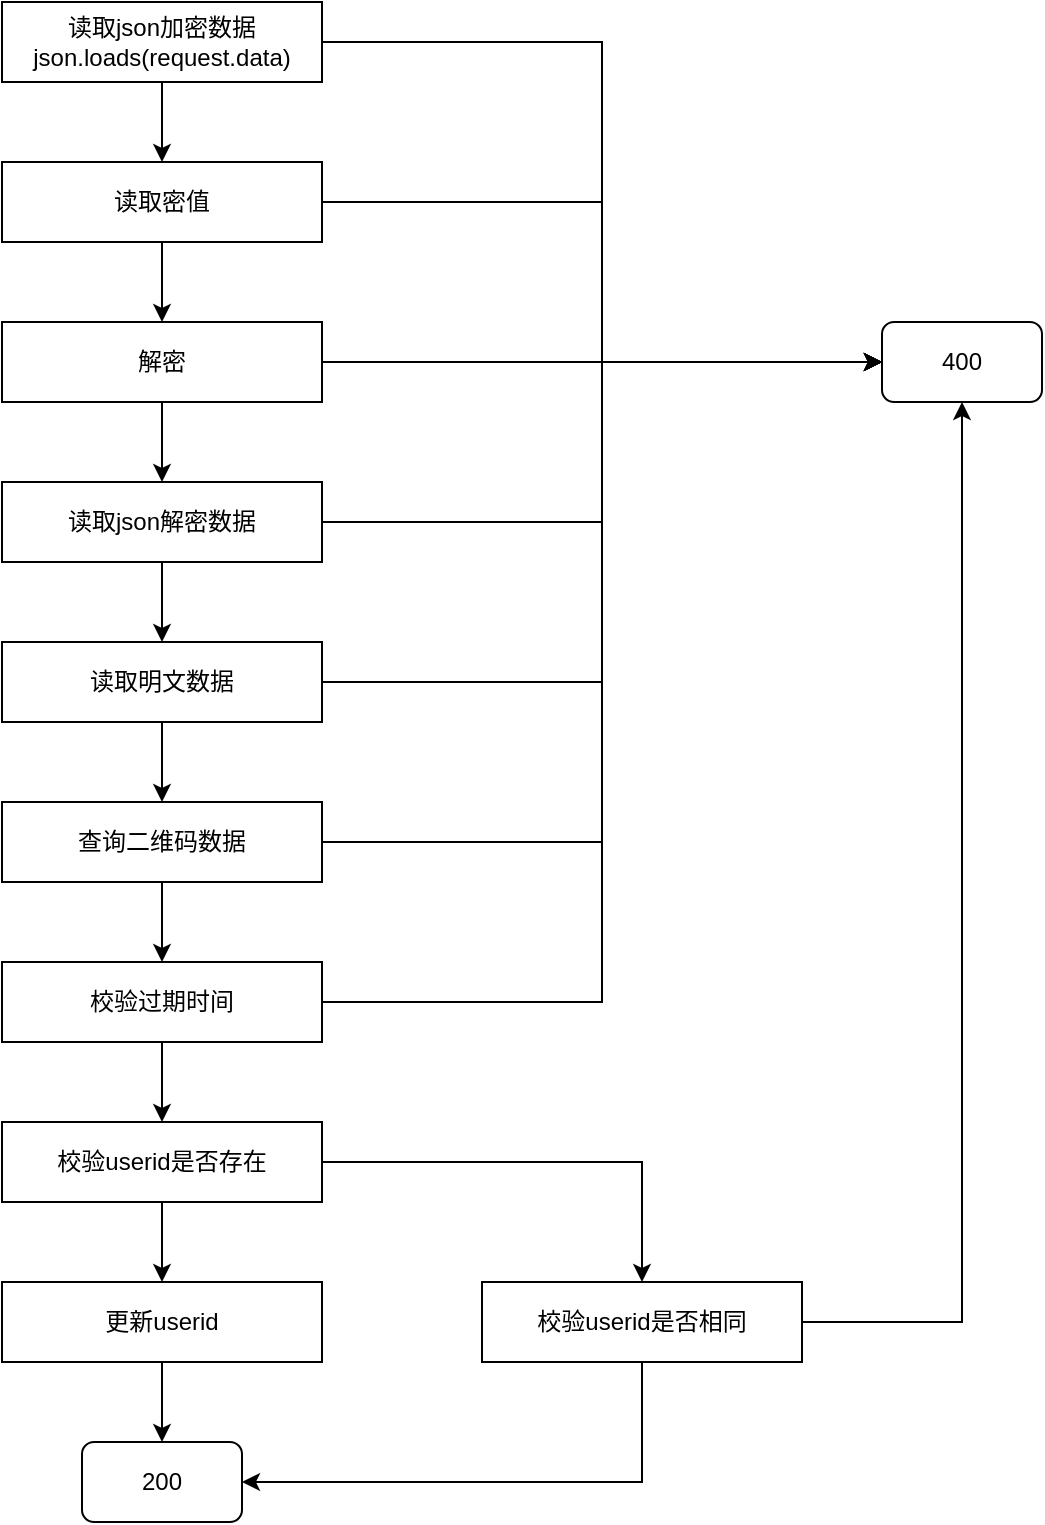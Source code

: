 <mxfile version="11.0.7" type="github"><diagram id="L-oLsiYQcjQ13oMjQjYE" name="Page-1"><mxGraphModel dx="877" dy="1114" grid="1" gridSize="10" guides="1" tooltips="1" connect="1" arrows="1" fold="1" page="1" pageScale="1" pageWidth="827" pageHeight="1169" math="0" shadow="0"><root><mxCell id="0"/><mxCell id="1" parent="0"/><mxCell id="vGKPgjD-eS3L-2w1g8SJ-2" style="edgeStyle=orthogonalEdgeStyle;rounded=0;orthogonalLoop=1;jettySize=auto;html=1;" edge="1" parent="1" source="Tbp3Wm5YXYJxmbsnP99_-1" target="vGKPgjD-eS3L-2w1g8SJ-1"><mxGeometry relative="1" as="geometry"/></mxCell><mxCell id="vGKPgjD-eS3L-2w1g8SJ-14" style="edgeStyle=orthogonalEdgeStyle;rounded=0;orthogonalLoop=1;jettySize=auto;html=1;entryX=0;entryY=0.5;entryDx=0;entryDy=0;" edge="1" parent="1" source="Tbp3Wm5YXYJxmbsnP99_-1" target="vGKPgjD-eS3L-2w1g8SJ-13"><mxGeometry relative="1" as="geometry"/></mxCell><mxCell id="Tbp3Wm5YXYJxmbsnP99_-1" value="读取json加密数据&lt;br&gt;json.loads(request.data)" style="rounded=0;whiteSpace=wrap;html=1;" parent="1" vertex="1"><mxGeometry x="280" y="40" width="160" height="40" as="geometry"/></mxCell><mxCell id="vGKPgjD-eS3L-2w1g8SJ-4" style="edgeStyle=orthogonalEdgeStyle;rounded=0;orthogonalLoop=1;jettySize=auto;html=1;entryX=0.5;entryY=0;entryDx=0;entryDy=0;" edge="1" parent="1" source="vGKPgjD-eS3L-2w1g8SJ-1" target="vGKPgjD-eS3L-2w1g8SJ-3"><mxGeometry relative="1" as="geometry"/></mxCell><mxCell id="vGKPgjD-eS3L-2w1g8SJ-15" style="edgeStyle=orthogonalEdgeStyle;rounded=0;orthogonalLoop=1;jettySize=auto;html=1;entryX=0;entryY=0.5;entryDx=0;entryDy=0;" edge="1" parent="1" source="vGKPgjD-eS3L-2w1g8SJ-1" target="vGKPgjD-eS3L-2w1g8SJ-13"><mxGeometry relative="1" as="geometry"/></mxCell><mxCell id="vGKPgjD-eS3L-2w1g8SJ-1" value="读取密值" style="rounded=0;whiteSpace=wrap;html=1;" vertex="1" parent="1"><mxGeometry x="280" y="120" width="160" height="40" as="geometry"/></mxCell><mxCell id="vGKPgjD-eS3L-2w1g8SJ-6" value="" style="edgeStyle=orthogonalEdgeStyle;rounded=0;orthogonalLoop=1;jettySize=auto;html=1;" edge="1" parent="1" source="vGKPgjD-eS3L-2w1g8SJ-3" target="vGKPgjD-eS3L-2w1g8SJ-5"><mxGeometry relative="1" as="geometry"/></mxCell><mxCell id="vGKPgjD-eS3L-2w1g8SJ-16" style="edgeStyle=orthogonalEdgeStyle;rounded=0;orthogonalLoop=1;jettySize=auto;html=1;entryX=0;entryY=0.5;entryDx=0;entryDy=0;" edge="1" parent="1" source="vGKPgjD-eS3L-2w1g8SJ-3" target="vGKPgjD-eS3L-2w1g8SJ-13"><mxGeometry relative="1" as="geometry"/></mxCell><mxCell id="vGKPgjD-eS3L-2w1g8SJ-3" value="解密" style="rounded=0;whiteSpace=wrap;html=1;" vertex="1" parent="1"><mxGeometry x="280" y="200" width="160" height="40" as="geometry"/></mxCell><mxCell id="vGKPgjD-eS3L-2w1g8SJ-8" style="edgeStyle=orthogonalEdgeStyle;rounded=0;orthogonalLoop=1;jettySize=auto;html=1;entryX=0.5;entryY=0;entryDx=0;entryDy=0;" edge="1" parent="1" source="vGKPgjD-eS3L-2w1g8SJ-5" target="vGKPgjD-eS3L-2w1g8SJ-7"><mxGeometry relative="1" as="geometry"/></mxCell><mxCell id="vGKPgjD-eS3L-2w1g8SJ-17" style="edgeStyle=orthogonalEdgeStyle;rounded=0;orthogonalLoop=1;jettySize=auto;html=1;entryX=0;entryY=0.5;entryDx=0;entryDy=0;" edge="1" parent="1" source="vGKPgjD-eS3L-2w1g8SJ-5" target="vGKPgjD-eS3L-2w1g8SJ-13"><mxGeometry relative="1" as="geometry"/></mxCell><mxCell id="vGKPgjD-eS3L-2w1g8SJ-5" value="读取json解密数据" style="rounded=0;whiteSpace=wrap;html=1;" vertex="1" parent="1"><mxGeometry x="280" y="280" width="160" height="40" as="geometry"/></mxCell><mxCell id="vGKPgjD-eS3L-2w1g8SJ-10" style="edgeStyle=orthogonalEdgeStyle;rounded=0;orthogonalLoop=1;jettySize=auto;html=1;" edge="1" parent="1" source="vGKPgjD-eS3L-2w1g8SJ-7" target="vGKPgjD-eS3L-2w1g8SJ-9"><mxGeometry relative="1" as="geometry"/></mxCell><mxCell id="vGKPgjD-eS3L-2w1g8SJ-18" style="edgeStyle=orthogonalEdgeStyle;rounded=0;orthogonalLoop=1;jettySize=auto;html=1;entryX=0;entryY=0.5;entryDx=0;entryDy=0;" edge="1" parent="1" source="vGKPgjD-eS3L-2w1g8SJ-7" target="vGKPgjD-eS3L-2w1g8SJ-13"><mxGeometry relative="1" as="geometry"/></mxCell><mxCell id="vGKPgjD-eS3L-2w1g8SJ-7" value="读取明文数据" style="rounded=0;whiteSpace=wrap;html=1;" vertex="1" parent="1"><mxGeometry x="280" y="360" width="160" height="40" as="geometry"/></mxCell><mxCell id="vGKPgjD-eS3L-2w1g8SJ-12" style="edgeStyle=orthogonalEdgeStyle;rounded=0;orthogonalLoop=1;jettySize=auto;html=1;entryX=0.5;entryY=0;entryDx=0;entryDy=0;" edge="1" parent="1" source="vGKPgjD-eS3L-2w1g8SJ-9" target="vGKPgjD-eS3L-2w1g8SJ-11"><mxGeometry relative="1" as="geometry"/></mxCell><mxCell id="vGKPgjD-eS3L-2w1g8SJ-19" style="edgeStyle=orthogonalEdgeStyle;rounded=0;orthogonalLoop=1;jettySize=auto;html=1;entryX=0;entryY=0.5;entryDx=0;entryDy=0;" edge="1" parent="1" source="vGKPgjD-eS3L-2w1g8SJ-9" target="vGKPgjD-eS3L-2w1g8SJ-13"><mxGeometry relative="1" as="geometry"/></mxCell><mxCell id="vGKPgjD-eS3L-2w1g8SJ-9" value="查询二维码数据" style="rounded=0;whiteSpace=wrap;html=1;" vertex="1" parent="1"><mxGeometry x="280" y="440" width="160" height="40" as="geometry"/></mxCell><mxCell id="vGKPgjD-eS3L-2w1g8SJ-20" style="edgeStyle=orthogonalEdgeStyle;rounded=0;orthogonalLoop=1;jettySize=auto;html=1;entryX=0;entryY=0.5;entryDx=0;entryDy=0;" edge="1" parent="1" source="vGKPgjD-eS3L-2w1g8SJ-11" target="vGKPgjD-eS3L-2w1g8SJ-13"><mxGeometry relative="1" as="geometry"/></mxCell><mxCell id="vGKPgjD-eS3L-2w1g8SJ-22" style="edgeStyle=orthogonalEdgeStyle;rounded=0;orthogonalLoop=1;jettySize=auto;html=1;entryX=0.5;entryY=0;entryDx=0;entryDy=0;" edge="1" parent="1" source="vGKPgjD-eS3L-2w1g8SJ-11" target="vGKPgjD-eS3L-2w1g8SJ-21"><mxGeometry relative="1" as="geometry"/></mxCell><mxCell id="vGKPgjD-eS3L-2w1g8SJ-11" value="校验过期时间" style="rounded=0;whiteSpace=wrap;html=1;" vertex="1" parent="1"><mxGeometry x="280" y="520" width="160" height="40" as="geometry"/></mxCell><mxCell id="vGKPgjD-eS3L-2w1g8SJ-13" value="400" style="rounded=1;whiteSpace=wrap;html=1;" vertex="1" parent="1"><mxGeometry x="720" y="200" width="80" height="40" as="geometry"/></mxCell><mxCell id="vGKPgjD-eS3L-2w1g8SJ-26" style="edgeStyle=orthogonalEdgeStyle;rounded=0;orthogonalLoop=1;jettySize=auto;html=1;" edge="1" parent="1" source="vGKPgjD-eS3L-2w1g8SJ-21" target="vGKPgjD-eS3L-2w1g8SJ-23"><mxGeometry relative="1" as="geometry"/></mxCell><mxCell id="vGKPgjD-eS3L-2w1g8SJ-28" style="edgeStyle=orthogonalEdgeStyle;rounded=0;orthogonalLoop=1;jettySize=auto;html=1;" edge="1" parent="1" source="vGKPgjD-eS3L-2w1g8SJ-21" target="vGKPgjD-eS3L-2w1g8SJ-27"><mxGeometry relative="1" as="geometry"/></mxCell><mxCell id="vGKPgjD-eS3L-2w1g8SJ-21" value="校验userid是否存在" style="rounded=0;whiteSpace=wrap;html=1;" vertex="1" parent="1"><mxGeometry x="280" y="600" width="160" height="40" as="geometry"/></mxCell><mxCell id="vGKPgjD-eS3L-2w1g8SJ-25" style="edgeStyle=orthogonalEdgeStyle;rounded=0;orthogonalLoop=1;jettySize=auto;html=1;" edge="1" parent="1" source="vGKPgjD-eS3L-2w1g8SJ-23" target="vGKPgjD-eS3L-2w1g8SJ-24"><mxGeometry relative="1" as="geometry"/></mxCell><mxCell id="vGKPgjD-eS3L-2w1g8SJ-32" style="edgeStyle=orthogonalEdgeStyle;rounded=0;orthogonalLoop=1;jettySize=auto;html=1;entryX=0.5;entryY=1;entryDx=0;entryDy=0;" edge="1" parent="1" source="vGKPgjD-eS3L-2w1g8SJ-27" target="vGKPgjD-eS3L-2w1g8SJ-13"><mxGeometry relative="1" as="geometry"><Array as="points"/></mxGeometry></mxCell><mxCell id="vGKPgjD-eS3L-2w1g8SJ-23" value="更新userid" style="rounded=0;whiteSpace=wrap;html=1;" vertex="1" parent="1"><mxGeometry x="280" y="680" width="160" height="40" as="geometry"/></mxCell><mxCell id="vGKPgjD-eS3L-2w1g8SJ-24" value="200" style="rounded=1;whiteSpace=wrap;html=1;" vertex="1" parent="1"><mxGeometry x="320" y="760" width="80" height="40" as="geometry"/></mxCell><mxCell id="vGKPgjD-eS3L-2w1g8SJ-30" style="edgeStyle=orthogonalEdgeStyle;rounded=0;orthogonalLoop=1;jettySize=auto;html=1;entryX=1;entryY=0.5;entryDx=0;entryDy=0;exitX=0.5;exitY=1;exitDx=0;exitDy=0;" edge="1" parent="1" source="vGKPgjD-eS3L-2w1g8SJ-27" target="vGKPgjD-eS3L-2w1g8SJ-24"><mxGeometry relative="1" as="geometry"/></mxCell><mxCell id="vGKPgjD-eS3L-2w1g8SJ-27" value="校验userid是否相同" style="rounded=0;whiteSpace=wrap;html=1;" vertex="1" parent="1"><mxGeometry x="520" y="680" width="160" height="40" as="geometry"/></mxCell></root></mxGraphModel></diagram></mxfile>